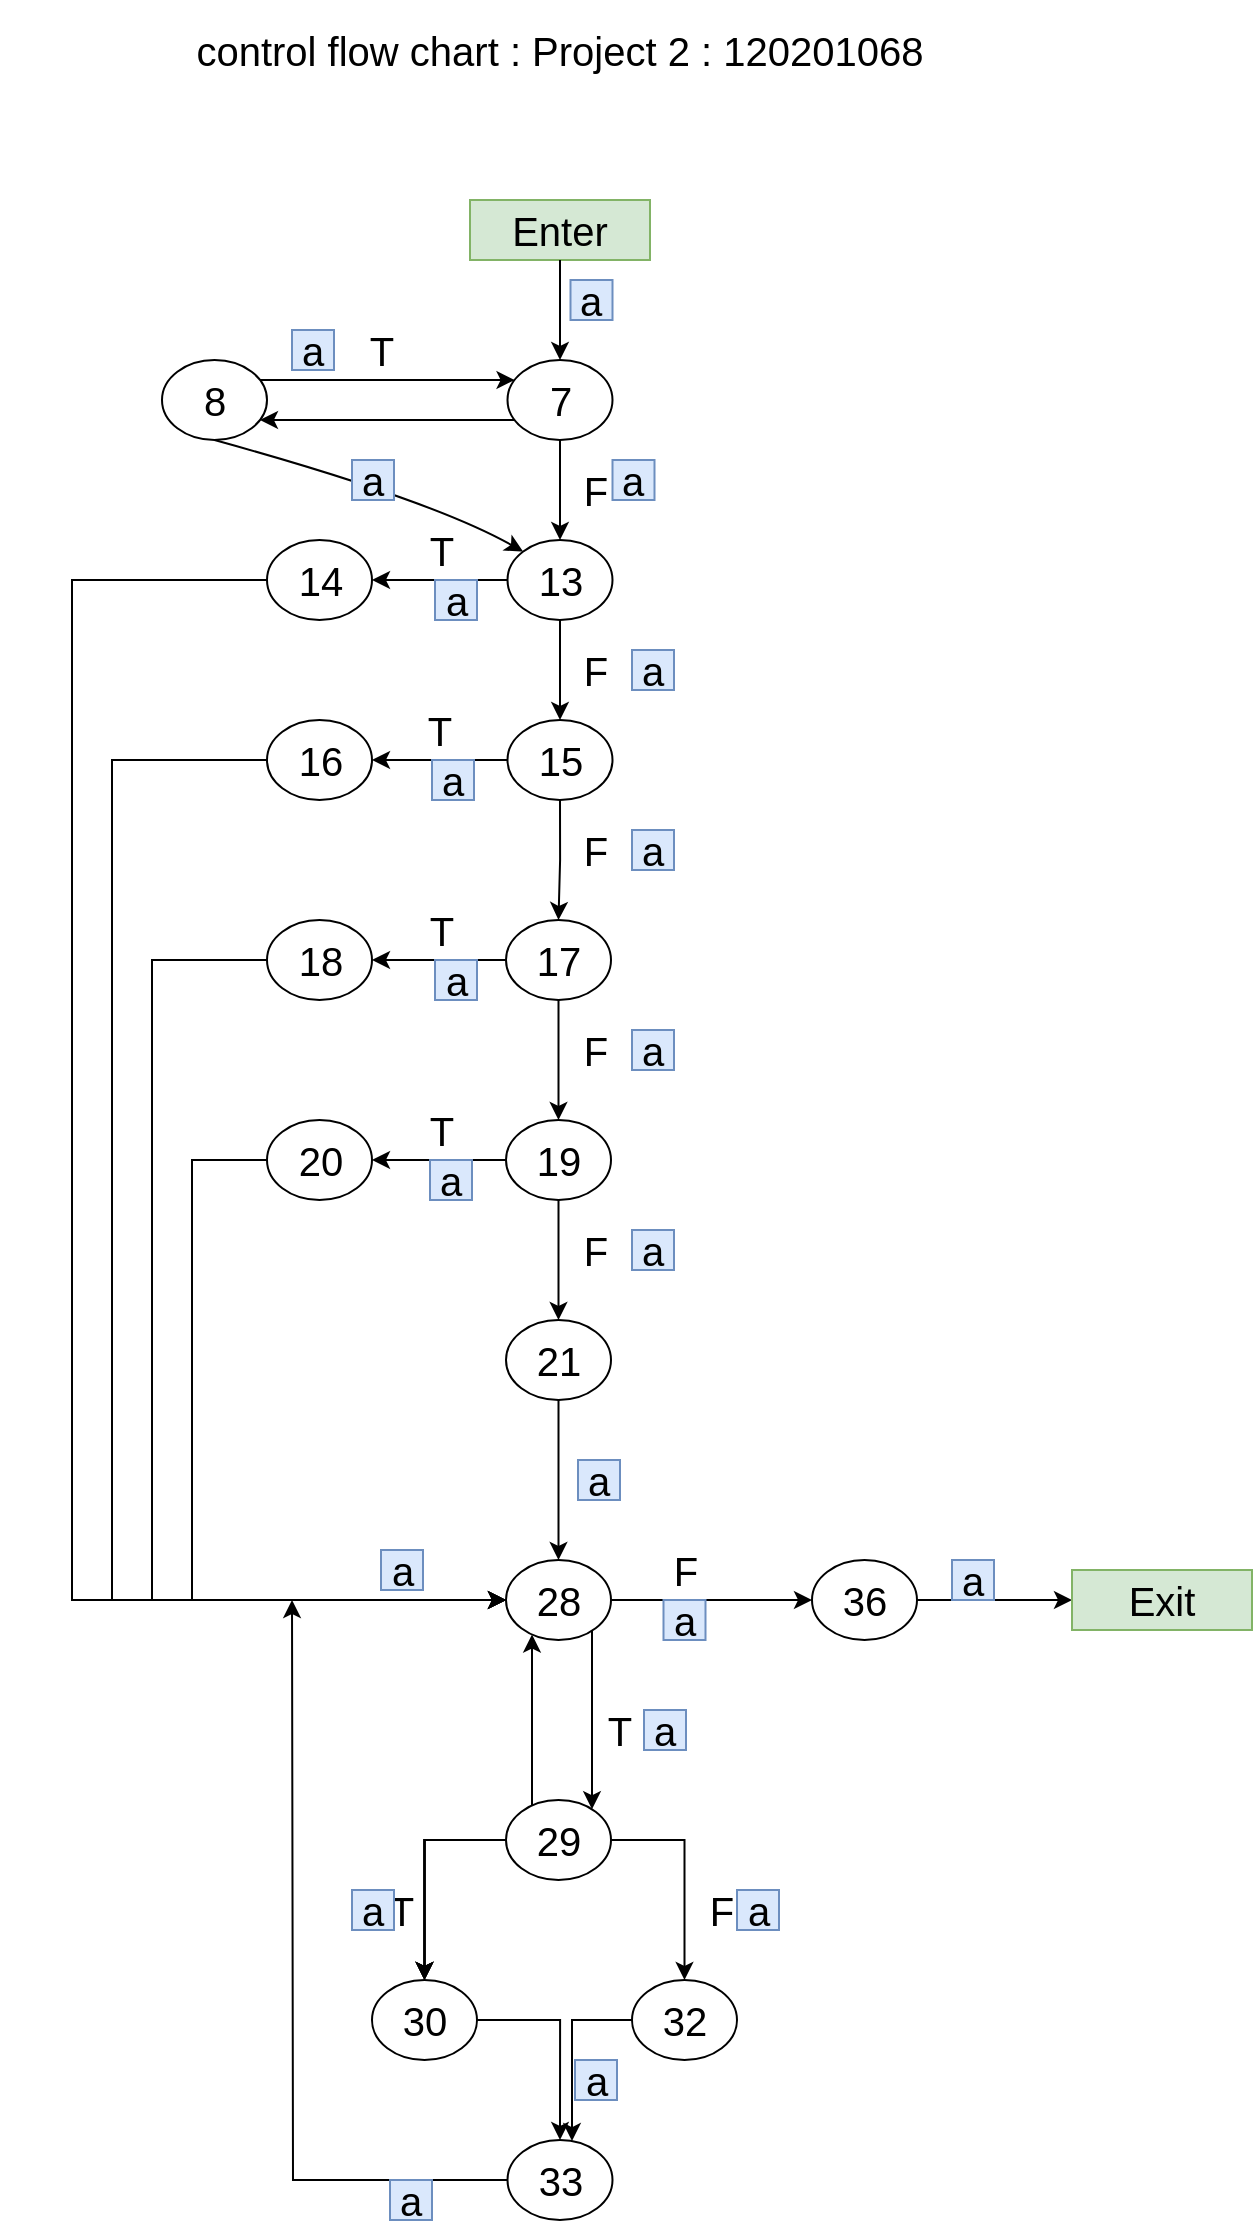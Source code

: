 <mxfile version="21.1.8" type="github">
  <diagram name="Page-1" id="Gy40cJHfu90RGybGo_cq">
    <mxGraphModel dx="710" dy="710" grid="1" gridSize="10" guides="1" tooltips="1" connect="1" arrows="1" fold="1" page="1" pageScale="1" pageWidth="827" pageHeight="1169" math="0" shadow="0">
      <root>
        <mxCell id="0" />
        <mxCell id="1" parent="0" />
        <mxCell id="Xkrp84CWBO_4jEsdIJb2-1" value="&lt;font style=&quot;font-size: 20px;&quot;&gt;Enter&lt;/font&gt;" style="rounded=0;whiteSpace=wrap;html=1;fillColor=#d5e8d4;strokeColor=#82b366;" parent="1" vertex="1">
          <mxGeometry x="349" y="120" width="90" height="30" as="geometry" />
        </mxCell>
        <mxCell id="Xkrp84CWBO_4jEsdIJb2-3" value="" style="endArrow=classic;html=1;rounded=0;exitX=0.5;exitY=1;exitDx=0;exitDy=0;" parent="1" source="Xkrp84CWBO_4jEsdIJb2-1" edge="1">
          <mxGeometry width="50" height="50" relative="1" as="geometry">
            <mxPoint x="389" y="260" as="sourcePoint" />
            <mxPoint x="394" y="200" as="targetPoint" />
          </mxGeometry>
        </mxCell>
        <mxCell id="Xkrp84CWBO_4jEsdIJb2-16" value="" style="edgeStyle=orthogonalEdgeStyle;rounded=0;orthogonalLoop=1;jettySize=auto;html=1;" parent="1" source="Xkrp84CWBO_4jEsdIJb2-4" target="Xkrp84CWBO_4jEsdIJb2-15" edge="1">
          <mxGeometry relative="1" as="geometry">
            <Array as="points">
              <mxPoint x="310" y="230" />
              <mxPoint x="310" y="230" />
            </Array>
          </mxGeometry>
        </mxCell>
        <mxCell id="Xkrp84CWBO_4jEsdIJb2-25" value="" style="edgeStyle=orthogonalEdgeStyle;rounded=0;orthogonalLoop=1;jettySize=auto;html=1;" parent="1" source="Xkrp84CWBO_4jEsdIJb2-4" target="Xkrp84CWBO_4jEsdIJb2-24" edge="1">
          <mxGeometry relative="1" as="geometry" />
        </mxCell>
        <mxCell id="Xkrp84CWBO_4jEsdIJb2-4" value="&lt;font style=&quot;font-size: 20px;&quot;&gt;7&lt;/font&gt;" style="ellipse;whiteSpace=wrap;html=1;" parent="1" vertex="1">
          <mxGeometry x="367.75" y="200" width="52.5" height="40" as="geometry" />
        </mxCell>
        <mxCell id="Xkrp84CWBO_4jEsdIJb2-17" value="" style="edgeStyle=orthogonalEdgeStyle;rounded=0;orthogonalLoop=1;jettySize=auto;html=1;" parent="1" source="Xkrp84CWBO_4jEsdIJb2-15" target="Xkrp84CWBO_4jEsdIJb2-4" edge="1">
          <mxGeometry relative="1" as="geometry">
            <Array as="points">
              <mxPoint x="300" y="210" />
              <mxPoint x="300" y="210" />
            </Array>
          </mxGeometry>
        </mxCell>
        <mxCell id="Xkrp84CWBO_4jEsdIJb2-15" value="&lt;font style=&quot;font-size: 20px;&quot;&gt;8&lt;/font&gt;" style="ellipse;whiteSpace=wrap;html=1;" parent="1" vertex="1">
          <mxGeometry x="195" y="200" width="52.5" height="40" as="geometry" />
        </mxCell>
        <mxCell id="Xkrp84CWBO_4jEsdIJb2-18" value="&lt;font style=&quot;font-size: 20px;&quot;&gt;T&lt;/font&gt;" style="text;html=1;strokeColor=none;fillColor=none;align=center;verticalAlign=middle;whiteSpace=wrap;rounded=0;" parent="1" vertex="1">
          <mxGeometry x="290" y="180" width="30" height="30" as="geometry" />
        </mxCell>
        <mxCell id="Xkrp84CWBO_4jEsdIJb2-32" value="" style="edgeStyle=orthogonalEdgeStyle;rounded=0;orthogonalLoop=1;jettySize=auto;html=1;" parent="1" source="Xkrp84CWBO_4jEsdIJb2-24" target="Xkrp84CWBO_4jEsdIJb2-31" edge="1">
          <mxGeometry relative="1" as="geometry" />
        </mxCell>
        <mxCell id="Xkrp84CWBO_4jEsdIJb2-36" value="" style="edgeStyle=orthogonalEdgeStyle;rounded=0;orthogonalLoop=1;jettySize=auto;html=1;" parent="1" source="Xkrp84CWBO_4jEsdIJb2-24" target="Xkrp84CWBO_4jEsdIJb2-35" edge="1">
          <mxGeometry relative="1" as="geometry" />
        </mxCell>
        <mxCell id="Xkrp84CWBO_4jEsdIJb2-24" value="&lt;font style=&quot;font-size: 20px;&quot;&gt;13&lt;/font&gt;" style="ellipse;whiteSpace=wrap;html=1;" parent="1" vertex="1">
          <mxGeometry x="367.75" y="290" width="52.5" height="40" as="geometry" />
        </mxCell>
        <mxCell id="Xkrp84CWBO_4jEsdIJb2-26" value="&lt;span style=&quot;font-size: 20px;&quot;&gt;F&lt;/span&gt;" style="text;html=1;strokeColor=none;fillColor=none;align=center;verticalAlign=middle;whiteSpace=wrap;rounded=0;" parent="1" vertex="1">
          <mxGeometry x="394" y="250" width="36" height="30" as="geometry" />
        </mxCell>
        <mxCell id="Xkrp84CWBO_4jEsdIJb2-28" value="&lt;span style=&quot;font-size: 20px;&quot;&gt;F&lt;/span&gt;" style="text;html=1;strokeColor=none;fillColor=none;align=center;verticalAlign=middle;whiteSpace=wrap;rounded=0;" parent="1" vertex="1">
          <mxGeometry x="457" y="960" width="36" height="30" as="geometry" />
        </mxCell>
        <mxCell id="Xkrp84CWBO_4jEsdIJb2-29" value="&lt;font style=&quot;font-size: 20px;&quot;&gt;T&lt;/font&gt;" style="text;html=1;strokeColor=none;fillColor=none;align=center;verticalAlign=middle;whiteSpace=wrap;rounded=0;" parent="1" vertex="1">
          <mxGeometry x="409" y="870" width="30" height="30" as="geometry" />
        </mxCell>
        <mxCell id="Xkrp84CWBO_4jEsdIJb2-64" style="edgeStyle=orthogonalEdgeStyle;rounded=0;orthogonalLoop=1;jettySize=auto;html=1;entryX=0;entryY=0.5;entryDx=0;entryDy=0;" parent="1" source="Xkrp84CWBO_4jEsdIJb2-31" edge="1" target="Xkrp84CWBO_4jEsdIJb2-58">
          <mxGeometry relative="1" as="geometry">
            <mxPoint x="360" y="820" as="targetPoint" />
            <Array as="points">
              <mxPoint x="150" y="310" />
              <mxPoint x="150" y="820" />
            </Array>
          </mxGeometry>
        </mxCell>
        <mxCell id="Xkrp84CWBO_4jEsdIJb2-31" value="&lt;font style=&quot;font-size: 20px;&quot;&gt;14&lt;/font&gt;" style="ellipse;whiteSpace=wrap;html=1;" parent="1" vertex="1">
          <mxGeometry x="247.5" y="290" width="52.5" height="40" as="geometry" />
        </mxCell>
        <mxCell id="Xkrp84CWBO_4jEsdIJb2-33" value="&lt;font style=&quot;font-size: 20px;&quot;&gt;T&lt;/font&gt;" style="text;html=1;strokeColor=none;fillColor=none;align=center;verticalAlign=middle;whiteSpace=wrap;rounded=0;" parent="1" vertex="1">
          <mxGeometry x="320" y="280" width="30" height="30" as="geometry" />
        </mxCell>
        <mxCell id="Xkrp84CWBO_4jEsdIJb2-39" value="" style="edgeStyle=orthogonalEdgeStyle;rounded=0;orthogonalLoop=1;jettySize=auto;html=1;" parent="1" source="Xkrp84CWBO_4jEsdIJb2-35" target="Xkrp84CWBO_4jEsdIJb2-38" edge="1">
          <mxGeometry relative="1" as="geometry" />
        </mxCell>
        <mxCell id="Xkrp84CWBO_4jEsdIJb2-42" value="" style="edgeStyle=orthogonalEdgeStyle;rounded=0;orthogonalLoop=1;jettySize=auto;html=1;" parent="1" source="Xkrp84CWBO_4jEsdIJb2-35" target="Xkrp84CWBO_4jEsdIJb2-41" edge="1">
          <mxGeometry relative="1" as="geometry" />
        </mxCell>
        <mxCell id="Xkrp84CWBO_4jEsdIJb2-35" value="&lt;font style=&quot;font-size: 20px;&quot;&gt;15&lt;/font&gt;" style="ellipse;whiteSpace=wrap;html=1;" parent="1" vertex="1">
          <mxGeometry x="367.75" y="380" width="52.5" height="40" as="geometry" />
        </mxCell>
        <mxCell id="Xkrp84CWBO_4jEsdIJb2-37" value="&lt;span style=&quot;font-size: 20px;&quot;&gt;F&lt;/span&gt;" style="text;html=1;strokeColor=none;fillColor=none;align=center;verticalAlign=middle;whiteSpace=wrap;rounded=0;" parent="1" vertex="1">
          <mxGeometry x="394" y="340" width="36" height="30" as="geometry" />
        </mxCell>
        <mxCell id="Xkrp84CWBO_4jEsdIJb2-65" style="edgeStyle=orthogonalEdgeStyle;rounded=0;orthogonalLoop=1;jettySize=auto;html=1;entryX=0;entryY=0.5;entryDx=0;entryDy=0;" parent="1" source="Xkrp84CWBO_4jEsdIJb2-38" edge="1" target="Xkrp84CWBO_4jEsdIJb2-58">
          <mxGeometry relative="1" as="geometry">
            <mxPoint x="140" y="820" as="targetPoint" />
            <Array as="points">
              <mxPoint x="170" y="400" />
              <mxPoint x="170" y="820" />
            </Array>
          </mxGeometry>
        </mxCell>
        <mxCell id="Xkrp84CWBO_4jEsdIJb2-38" value="&lt;font style=&quot;font-size: 20px;&quot;&gt;16&lt;/font&gt;" style="ellipse;whiteSpace=wrap;html=1;" parent="1" vertex="1">
          <mxGeometry x="247.5" y="380" width="52.5" height="40" as="geometry" />
        </mxCell>
        <mxCell id="Xkrp84CWBO_4jEsdIJb2-40" value="&lt;font style=&quot;font-size: 20px;&quot;&gt;T&lt;/font&gt;" style="text;html=1;strokeColor=none;fillColor=none;align=center;verticalAlign=middle;whiteSpace=wrap;rounded=0;" parent="1" vertex="1">
          <mxGeometry x="319" y="370" width="30" height="30" as="geometry" />
        </mxCell>
        <mxCell id="Xkrp84CWBO_4jEsdIJb2-45" value="" style="edgeStyle=orthogonalEdgeStyle;rounded=0;orthogonalLoop=1;jettySize=auto;html=1;" parent="1" source="Xkrp84CWBO_4jEsdIJb2-41" target="Xkrp84CWBO_4jEsdIJb2-44" edge="1">
          <mxGeometry relative="1" as="geometry" />
        </mxCell>
        <mxCell id="Xkrp84CWBO_4jEsdIJb2-48" value="" style="edgeStyle=orthogonalEdgeStyle;rounded=0;orthogonalLoop=1;jettySize=auto;html=1;" parent="1" source="Xkrp84CWBO_4jEsdIJb2-41" target="Xkrp84CWBO_4jEsdIJb2-47" edge="1">
          <mxGeometry relative="1" as="geometry" />
        </mxCell>
        <mxCell id="Xkrp84CWBO_4jEsdIJb2-41" value="&lt;font style=&quot;font-size: 20px;&quot;&gt;17&lt;/font&gt;" style="ellipse;whiteSpace=wrap;html=1;" parent="1" vertex="1">
          <mxGeometry x="367" y="480" width="52.5" height="40" as="geometry" />
        </mxCell>
        <mxCell id="Xkrp84CWBO_4jEsdIJb2-43" value="&lt;span style=&quot;font-size: 20px;&quot;&gt;F&lt;/span&gt;" style="text;html=1;strokeColor=none;fillColor=none;align=center;verticalAlign=middle;whiteSpace=wrap;rounded=0;" parent="1" vertex="1">
          <mxGeometry x="394" y="430" width="36" height="30" as="geometry" />
        </mxCell>
        <mxCell id="Xkrp84CWBO_4jEsdIJb2-66" style="edgeStyle=orthogonalEdgeStyle;rounded=0;orthogonalLoop=1;jettySize=auto;html=1;entryX=0;entryY=0.5;entryDx=0;entryDy=0;" parent="1" source="Xkrp84CWBO_4jEsdIJb2-44" edge="1" target="Xkrp84CWBO_4jEsdIJb2-58">
          <mxGeometry relative="1" as="geometry">
            <mxPoint x="360" y="830" as="targetPoint" />
            <Array as="points">
              <mxPoint x="190" y="500" />
              <mxPoint x="190" y="820" />
            </Array>
          </mxGeometry>
        </mxCell>
        <mxCell id="Xkrp84CWBO_4jEsdIJb2-44" value="&lt;font style=&quot;font-size: 20px;&quot;&gt;18&lt;/font&gt;" style="ellipse;whiteSpace=wrap;html=1;" parent="1" vertex="1">
          <mxGeometry x="247.5" y="480" width="52.5" height="40" as="geometry" />
        </mxCell>
        <mxCell id="Xkrp84CWBO_4jEsdIJb2-46" value="&lt;font style=&quot;font-size: 20px;&quot;&gt;T&lt;/font&gt;" style="text;html=1;strokeColor=none;fillColor=none;align=center;verticalAlign=middle;whiteSpace=wrap;rounded=0;" parent="1" vertex="1">
          <mxGeometry x="320" y="470" width="30" height="30" as="geometry" />
        </mxCell>
        <mxCell id="Xkrp84CWBO_4jEsdIJb2-51" value="" style="edgeStyle=orthogonalEdgeStyle;rounded=0;orthogonalLoop=1;jettySize=auto;html=1;" parent="1" source="Xkrp84CWBO_4jEsdIJb2-47" target="Xkrp84CWBO_4jEsdIJb2-50" edge="1">
          <mxGeometry relative="1" as="geometry" />
        </mxCell>
        <mxCell id="Xkrp84CWBO_4jEsdIJb2-53" value="" style="edgeStyle=orthogonalEdgeStyle;rounded=0;orthogonalLoop=1;jettySize=auto;html=1;" parent="1" source="Xkrp84CWBO_4jEsdIJb2-47" target="Xkrp84CWBO_4jEsdIJb2-52" edge="1">
          <mxGeometry relative="1" as="geometry" />
        </mxCell>
        <mxCell id="Xkrp84CWBO_4jEsdIJb2-47" value="&lt;font style=&quot;font-size: 20px;&quot;&gt;19&lt;/font&gt;" style="ellipse;whiteSpace=wrap;html=1;" parent="1" vertex="1">
          <mxGeometry x="367" y="580" width="52.5" height="40" as="geometry" />
        </mxCell>
        <mxCell id="Xkrp84CWBO_4jEsdIJb2-49" value="&lt;span style=&quot;font-size: 20px;&quot;&gt;F&lt;/span&gt;" style="text;html=1;strokeColor=none;fillColor=none;align=center;verticalAlign=middle;whiteSpace=wrap;rounded=0;" parent="1" vertex="1">
          <mxGeometry x="394" y="530" width="36" height="30" as="geometry" />
        </mxCell>
        <mxCell id="Xkrp84CWBO_4jEsdIJb2-67" style="edgeStyle=orthogonalEdgeStyle;rounded=0;orthogonalLoop=1;jettySize=auto;html=1;entryX=0;entryY=0.5;entryDx=0;entryDy=0;" parent="1" source="Xkrp84CWBO_4jEsdIJb2-50" edge="1" target="Xkrp84CWBO_4jEsdIJb2-58">
          <mxGeometry relative="1" as="geometry">
            <mxPoint x="230" y="810" as="targetPoint" />
            <Array as="points">
              <mxPoint x="210" y="600" />
              <mxPoint x="210" y="820" />
            </Array>
          </mxGeometry>
        </mxCell>
        <mxCell id="Xkrp84CWBO_4jEsdIJb2-50" value="&lt;font style=&quot;font-size: 20px;&quot;&gt;20&lt;/font&gt;" style="ellipse;whiteSpace=wrap;html=1;" parent="1" vertex="1">
          <mxGeometry x="247.5" y="580" width="52.5" height="40" as="geometry" />
        </mxCell>
        <mxCell id="Xkrp84CWBO_4jEsdIJb2-59" value="" style="edgeStyle=orthogonalEdgeStyle;rounded=0;orthogonalLoop=1;jettySize=auto;html=1;" parent="1" source="Xkrp84CWBO_4jEsdIJb2-52" target="Xkrp84CWBO_4jEsdIJb2-58" edge="1">
          <mxGeometry relative="1" as="geometry" />
        </mxCell>
        <mxCell id="Xkrp84CWBO_4jEsdIJb2-52" value="&lt;font style=&quot;font-size: 20px;&quot;&gt;21&lt;/font&gt;" style="ellipse;whiteSpace=wrap;html=1;" parent="1" vertex="1">
          <mxGeometry x="367" y="680" width="52.5" height="40" as="geometry" />
        </mxCell>
        <mxCell id="Xkrp84CWBO_4jEsdIJb2-54" value="&lt;font style=&quot;font-size: 20px;&quot;&gt;T&lt;/font&gt;" style="text;html=1;strokeColor=none;fillColor=none;align=center;verticalAlign=middle;whiteSpace=wrap;rounded=0;" parent="1" vertex="1">
          <mxGeometry x="320" y="570" width="30" height="30" as="geometry" />
        </mxCell>
        <mxCell id="Xkrp84CWBO_4jEsdIJb2-55" value="&lt;span style=&quot;font-size: 20px;&quot;&gt;F&lt;/span&gt;" style="text;html=1;strokeColor=none;fillColor=none;align=center;verticalAlign=middle;whiteSpace=wrap;rounded=0;" parent="1" vertex="1">
          <mxGeometry x="394" y="630" width="36" height="30" as="geometry" />
        </mxCell>
        <mxCell id="Xkrp84CWBO_4jEsdIJb2-72" value="" style="edgeStyle=orthogonalEdgeStyle;rounded=0;orthogonalLoop=1;jettySize=auto;html=1;" parent="1" source="Xkrp84CWBO_4jEsdIJb2-58" target="Xkrp84CWBO_4jEsdIJb2-71" edge="1">
          <mxGeometry relative="1" as="geometry">
            <Array as="points">
              <mxPoint x="410" y="880" />
              <mxPoint x="410" y="880" />
            </Array>
          </mxGeometry>
        </mxCell>
        <mxCell id="Xkrp84CWBO_4jEsdIJb2-89" value="" style="edgeStyle=orthogonalEdgeStyle;rounded=0;orthogonalLoop=1;jettySize=auto;html=1;" parent="1" source="Xkrp84CWBO_4jEsdIJb2-58" target="Xkrp84CWBO_4jEsdIJb2-88" edge="1">
          <mxGeometry relative="1" as="geometry" />
        </mxCell>
        <mxCell id="Xkrp84CWBO_4jEsdIJb2-58" value="&lt;font style=&quot;font-size: 20px;&quot;&gt;28&lt;/font&gt;" style="ellipse;whiteSpace=wrap;html=1;" parent="1" vertex="1">
          <mxGeometry x="367" y="800" width="52.5" height="40" as="geometry" />
        </mxCell>
        <mxCell id="Xkrp84CWBO_4jEsdIJb2-73" value="" style="edgeStyle=orthogonalEdgeStyle;rounded=0;orthogonalLoop=1;jettySize=auto;html=1;" parent="1" source="Xkrp84CWBO_4jEsdIJb2-71" target="Xkrp84CWBO_4jEsdIJb2-58" edge="1">
          <mxGeometry relative="1" as="geometry">
            <Array as="points">
              <mxPoint x="380" y="880" />
              <mxPoint x="380" y="880" />
            </Array>
          </mxGeometry>
        </mxCell>
        <mxCell id="Xkrp84CWBO_4jEsdIJb2-75" value="" style="edgeStyle=orthogonalEdgeStyle;rounded=0;orthogonalLoop=1;jettySize=auto;html=1;" parent="1" source="Xkrp84CWBO_4jEsdIJb2-71" target="Xkrp84CWBO_4jEsdIJb2-74" edge="1">
          <mxGeometry relative="1" as="geometry" />
        </mxCell>
        <mxCell id="Xkrp84CWBO_4jEsdIJb2-76" value="" style="edgeStyle=orthogonalEdgeStyle;rounded=0;orthogonalLoop=1;jettySize=auto;html=1;" parent="1" source="Xkrp84CWBO_4jEsdIJb2-71" target="Xkrp84CWBO_4jEsdIJb2-74" edge="1">
          <mxGeometry relative="1" as="geometry" />
        </mxCell>
        <mxCell id="Xkrp84CWBO_4jEsdIJb2-77" value="" style="edgeStyle=orthogonalEdgeStyle;rounded=0;orthogonalLoop=1;jettySize=auto;html=1;" parent="1" source="Xkrp84CWBO_4jEsdIJb2-71" target="Xkrp84CWBO_4jEsdIJb2-74" edge="1">
          <mxGeometry relative="1" as="geometry" />
        </mxCell>
        <mxCell id="Xkrp84CWBO_4jEsdIJb2-78" value="" style="edgeStyle=orthogonalEdgeStyle;rounded=0;orthogonalLoop=1;jettySize=auto;html=1;" parent="1" source="Xkrp84CWBO_4jEsdIJb2-71" target="Xkrp84CWBO_4jEsdIJb2-74" edge="1">
          <mxGeometry relative="1" as="geometry" />
        </mxCell>
        <mxCell id="Xkrp84CWBO_4jEsdIJb2-80" value="" style="edgeStyle=orthogonalEdgeStyle;rounded=0;orthogonalLoop=1;jettySize=auto;html=1;" parent="1" source="Xkrp84CWBO_4jEsdIJb2-71" target="Xkrp84CWBO_4jEsdIJb2-79" edge="1">
          <mxGeometry relative="1" as="geometry" />
        </mxCell>
        <mxCell id="Xkrp84CWBO_4jEsdIJb2-71" value="&lt;font style=&quot;font-size: 20px;&quot;&gt;29&lt;/font&gt;" style="ellipse;whiteSpace=wrap;html=1;" parent="1" vertex="1">
          <mxGeometry x="367" y="920" width="52.5" height="40" as="geometry" />
        </mxCell>
        <mxCell id="Xkrp84CWBO_4jEsdIJb2-83" value="" style="edgeStyle=orthogonalEdgeStyle;rounded=0;orthogonalLoop=1;jettySize=auto;html=1;" parent="1" source="Xkrp84CWBO_4jEsdIJb2-74" target="Xkrp84CWBO_4jEsdIJb2-82" edge="1">
          <mxGeometry relative="1" as="geometry" />
        </mxCell>
        <mxCell id="Xkrp84CWBO_4jEsdIJb2-74" value="&lt;font style=&quot;font-size: 20px;&quot;&gt;30&lt;/font&gt;" style="ellipse;whiteSpace=wrap;html=1;" parent="1" vertex="1">
          <mxGeometry x="300" y="1010" width="52.5" height="40" as="geometry" />
        </mxCell>
        <mxCell id="Xkrp84CWBO_4jEsdIJb2-85" style="edgeStyle=orthogonalEdgeStyle;rounded=0;orthogonalLoop=1;jettySize=auto;html=1;" parent="1" source="Xkrp84CWBO_4jEsdIJb2-79" target="Xkrp84CWBO_4jEsdIJb2-82" edge="1">
          <mxGeometry relative="1" as="geometry">
            <Array as="points">
              <mxPoint x="400" y="1030" />
            </Array>
          </mxGeometry>
        </mxCell>
        <mxCell id="Xkrp84CWBO_4jEsdIJb2-79" value="&lt;font style=&quot;font-size: 20px;&quot;&gt;32&lt;/font&gt;" style="ellipse;whiteSpace=wrap;html=1;" parent="1" vertex="1">
          <mxGeometry x="430" y="1010" width="52.5" height="40" as="geometry" />
        </mxCell>
        <mxCell id="Xkrp84CWBO_4jEsdIJb2-81" value="&lt;font style=&quot;font-size: 20px;&quot;&gt;T&lt;/font&gt;" style="text;html=1;strokeColor=none;fillColor=none;align=center;verticalAlign=middle;whiteSpace=wrap;rounded=0;" parent="1" vertex="1">
          <mxGeometry x="300" y="960" width="30" height="30" as="geometry" />
        </mxCell>
        <mxCell id="Xkrp84CWBO_4jEsdIJb2-87" style="edgeStyle=orthogonalEdgeStyle;rounded=0;orthogonalLoop=1;jettySize=auto;html=1;" parent="1" source="Xkrp84CWBO_4jEsdIJb2-82" edge="1">
          <mxGeometry relative="1" as="geometry">
            <mxPoint x="260" y="820" as="targetPoint" />
          </mxGeometry>
        </mxCell>
        <mxCell id="Xkrp84CWBO_4jEsdIJb2-82" value="&lt;font style=&quot;font-size: 20px;&quot;&gt;33&lt;/font&gt;" style="ellipse;whiteSpace=wrap;html=1;" parent="1" vertex="1">
          <mxGeometry x="367.75" y="1090" width="52.5" height="40" as="geometry" />
        </mxCell>
        <mxCell id="Xkrp84CWBO_4jEsdIJb2-92" style="edgeStyle=orthogonalEdgeStyle;rounded=0;orthogonalLoop=1;jettySize=auto;html=1;entryX=0;entryY=0.5;entryDx=0;entryDy=0;" parent="1" source="Xkrp84CWBO_4jEsdIJb2-88" target="Xkrp84CWBO_4jEsdIJb2-91" edge="1">
          <mxGeometry relative="1" as="geometry" />
        </mxCell>
        <mxCell id="Xkrp84CWBO_4jEsdIJb2-88" value="&lt;font style=&quot;font-size: 20px;&quot;&gt;36&lt;/font&gt;" style="ellipse;whiteSpace=wrap;html=1;" parent="1" vertex="1">
          <mxGeometry x="520" y="800" width="52.5" height="40" as="geometry" />
        </mxCell>
        <mxCell id="Xkrp84CWBO_4jEsdIJb2-90" value="&lt;span style=&quot;font-size: 20px;&quot;&gt;F&lt;/span&gt;" style="text;html=1;strokeColor=none;fillColor=none;align=center;verticalAlign=middle;whiteSpace=wrap;rounded=0;" parent="1" vertex="1">
          <mxGeometry x="439" y="790" width="36" height="30" as="geometry" />
        </mxCell>
        <mxCell id="Xkrp84CWBO_4jEsdIJb2-91" value="&lt;font style=&quot;font-size: 20px;&quot;&gt;Exit&lt;/font&gt;" style="rounded=0;whiteSpace=wrap;html=1;fillColor=#d5e8d4;strokeColor=#82b366;" parent="1" vertex="1">
          <mxGeometry x="650" y="805" width="90" height="30" as="geometry" />
        </mxCell>
        <mxCell id="wkQGvbxsCTSUtRT-AJQf-6" value="" style="curved=1;endArrow=classic;html=1;rounded=0;entryX=0;entryY=0;entryDx=0;entryDy=0;exitX=0.5;exitY=1;exitDx=0;exitDy=0;" edge="1" parent="1" source="Xkrp84CWBO_4jEsdIJb2-15" target="Xkrp84CWBO_4jEsdIJb2-24">
          <mxGeometry width="50" height="50" relative="1" as="geometry">
            <mxPoint x="221.25" y="290" as="sourcePoint" />
            <mxPoint x="221.25" y="310.711" as="targetPoint" />
            <Array as="points">
              <mxPoint x="330" y="270" />
            </Array>
          </mxGeometry>
        </mxCell>
        <mxCell id="wkQGvbxsCTSUtRT-AJQf-8" value="&lt;font style=&quot;font-size: 20px;&quot;&gt;control flow chart : Project 2 : 120201068&lt;/font&gt;" style="text;html=1;strokeColor=none;fillColor=none;align=center;verticalAlign=middle;whiteSpace=wrap;rounded=0;" vertex="1" parent="1">
          <mxGeometry x="114" y="20" width="560" height="50" as="geometry" />
        </mxCell>
        <mxCell id="wkQGvbxsCTSUtRT-AJQf-11" value="&lt;font style=&quot;font-size: 20px;&quot;&gt;a&lt;/font&gt;" style="text;html=1;strokeColor=#6c8ebf;fillColor=#dae8fc;align=center;verticalAlign=middle;whiteSpace=wrap;rounded=0;" vertex="1" parent="1">
          <mxGeometry x="399.25" y="160" width="21" height="20" as="geometry" />
        </mxCell>
        <mxCell id="wkQGvbxsCTSUtRT-AJQf-12" value="&lt;font style=&quot;font-size: 20px;&quot;&gt;a&lt;/font&gt;" style="text;html=1;strokeColor=#6c8ebf;fillColor=#dae8fc;align=center;verticalAlign=middle;whiteSpace=wrap;rounded=0;" vertex="1" parent="1">
          <mxGeometry x="260" y="185" width="21" height="20" as="geometry" />
        </mxCell>
        <mxCell id="wkQGvbxsCTSUtRT-AJQf-13" value="&lt;font style=&quot;font-size: 20px;&quot;&gt;a&lt;/font&gt;" style="text;html=1;strokeColor=#6c8ebf;fillColor=#dae8fc;align=center;verticalAlign=middle;whiteSpace=wrap;rounded=0;" vertex="1" parent="1">
          <mxGeometry x="420.25" y="250" width="21" height="20" as="geometry" />
        </mxCell>
        <mxCell id="wkQGvbxsCTSUtRT-AJQf-14" value="&lt;font style=&quot;font-size: 20px;&quot;&gt;a&lt;/font&gt;" style="text;html=1;strokeColor=#6c8ebf;fillColor=#dae8fc;align=center;verticalAlign=middle;whiteSpace=wrap;rounded=0;" vertex="1" parent="1">
          <mxGeometry x="290" y="250" width="21" height="20" as="geometry" />
        </mxCell>
        <mxCell id="wkQGvbxsCTSUtRT-AJQf-16" value="&lt;font style=&quot;font-size: 20px;&quot;&gt;a&lt;/font&gt;" style="text;html=1;strokeColor=#6c8ebf;fillColor=#dae8fc;align=center;verticalAlign=middle;whiteSpace=wrap;rounded=0;" vertex="1" parent="1">
          <mxGeometry x="430" y="345" width="21" height="20" as="geometry" />
        </mxCell>
        <mxCell id="wkQGvbxsCTSUtRT-AJQf-17" value="&lt;font style=&quot;font-size: 20px;&quot;&gt;a&lt;/font&gt;" style="text;html=1;strokeColor=#6c8ebf;fillColor=#dae8fc;align=center;verticalAlign=middle;whiteSpace=wrap;rounded=0;" vertex="1" parent="1">
          <mxGeometry x="330" y="400" width="21" height="20" as="geometry" />
        </mxCell>
        <mxCell id="wkQGvbxsCTSUtRT-AJQf-18" value="&lt;font style=&quot;font-size: 20px;&quot;&gt;a&lt;/font&gt;" style="text;html=1;strokeColor=#6c8ebf;fillColor=#dae8fc;align=center;verticalAlign=middle;whiteSpace=wrap;rounded=0;" vertex="1" parent="1">
          <mxGeometry x="331.5" y="310" width="21" height="20" as="geometry" />
        </mxCell>
        <mxCell id="wkQGvbxsCTSUtRT-AJQf-20" value="&lt;font style=&quot;font-size: 20px;&quot;&gt;a&lt;/font&gt;" style="text;html=1;strokeColor=#6c8ebf;fillColor=#dae8fc;align=center;verticalAlign=middle;whiteSpace=wrap;rounded=0;" vertex="1" parent="1">
          <mxGeometry x="430" y="535" width="21" height="20" as="geometry" />
        </mxCell>
        <mxCell id="wkQGvbxsCTSUtRT-AJQf-21" value="&lt;font style=&quot;font-size: 20px;&quot;&gt;a&lt;/font&gt;" style="text;html=1;strokeColor=#6c8ebf;fillColor=#dae8fc;align=center;verticalAlign=middle;whiteSpace=wrap;rounded=0;" vertex="1" parent="1">
          <mxGeometry x="430" y="435" width="21" height="20" as="geometry" />
        </mxCell>
        <mxCell id="wkQGvbxsCTSUtRT-AJQf-22" value="&lt;font style=&quot;font-size: 20px;&quot;&gt;a&lt;/font&gt;" style="text;html=1;strokeColor=#6c8ebf;fillColor=#dae8fc;align=center;verticalAlign=middle;whiteSpace=wrap;rounded=0;" vertex="1" parent="1">
          <mxGeometry x="329" y="600" width="21" height="20" as="geometry" />
        </mxCell>
        <mxCell id="wkQGvbxsCTSUtRT-AJQf-23" value="&lt;font style=&quot;font-size: 20px;&quot;&gt;a&lt;/font&gt;" style="text;html=1;strokeColor=#6c8ebf;fillColor=#dae8fc;align=center;verticalAlign=middle;whiteSpace=wrap;rounded=0;" vertex="1" parent="1">
          <mxGeometry x="331.5" y="500" width="21" height="20" as="geometry" />
        </mxCell>
        <mxCell id="wkQGvbxsCTSUtRT-AJQf-26" value="&lt;font style=&quot;font-size: 20px;&quot;&gt;a&lt;/font&gt;" style="text;html=1;strokeColor=#6c8ebf;fillColor=#dae8fc;align=center;verticalAlign=middle;whiteSpace=wrap;rounded=0;" vertex="1" parent="1">
          <mxGeometry x="403" y="750" width="21" height="20" as="geometry" />
        </mxCell>
        <mxCell id="wkQGvbxsCTSUtRT-AJQf-27" value="&lt;font style=&quot;font-size: 20px;&quot;&gt;a&lt;/font&gt;" style="text;html=1;strokeColor=#6c8ebf;fillColor=#dae8fc;align=center;verticalAlign=middle;whiteSpace=wrap;rounded=0;" vertex="1" parent="1">
          <mxGeometry x="430" y="635" width="21" height="20" as="geometry" />
        </mxCell>
        <mxCell id="wkQGvbxsCTSUtRT-AJQf-28" value="&lt;font style=&quot;font-size: 20px;&quot;&gt;a&lt;/font&gt;" style="text;html=1;strokeColor=#6c8ebf;fillColor=#dae8fc;align=center;verticalAlign=middle;whiteSpace=wrap;rounded=0;" vertex="1" parent="1">
          <mxGeometry x="590" y="800" width="21" height="20" as="geometry" />
        </mxCell>
        <mxCell id="wkQGvbxsCTSUtRT-AJQf-29" value="&lt;font style=&quot;font-size: 20px;&quot;&gt;a&lt;/font&gt;" style="text;html=1;strokeColor=#6c8ebf;fillColor=#dae8fc;align=center;verticalAlign=middle;whiteSpace=wrap;rounded=0;" vertex="1" parent="1">
          <mxGeometry x="445.75" y="820" width="21" height="20" as="geometry" />
        </mxCell>
        <mxCell id="wkQGvbxsCTSUtRT-AJQf-30" value="&lt;font style=&quot;font-size: 20px;&quot;&gt;a&lt;/font&gt;" style="text;html=1;strokeColor=#6c8ebf;fillColor=#dae8fc;align=center;verticalAlign=middle;whiteSpace=wrap;rounded=0;" vertex="1" parent="1">
          <mxGeometry x="304.5" y="795" width="21" height="20" as="geometry" />
        </mxCell>
        <mxCell id="wkQGvbxsCTSUtRT-AJQf-32" value="&lt;font style=&quot;font-size: 20px;&quot;&gt;a&lt;/font&gt;" style="text;html=1;strokeColor=#6c8ebf;fillColor=#dae8fc;align=center;verticalAlign=middle;whiteSpace=wrap;rounded=0;" vertex="1" parent="1">
          <mxGeometry x="482.5" y="965" width="21" height="20" as="geometry" />
        </mxCell>
        <mxCell id="wkQGvbxsCTSUtRT-AJQf-33" value="&lt;font style=&quot;font-size: 20px;&quot;&gt;a&lt;/font&gt;" style="text;html=1;strokeColor=#6c8ebf;fillColor=#dae8fc;align=center;verticalAlign=middle;whiteSpace=wrap;rounded=0;" vertex="1" parent="1">
          <mxGeometry x="436" y="875" width="21" height="20" as="geometry" />
        </mxCell>
        <mxCell id="wkQGvbxsCTSUtRT-AJQf-35" value="&lt;font style=&quot;font-size: 20px;&quot;&gt;a&lt;/font&gt;" style="text;html=1;strokeColor=#6c8ebf;fillColor=#dae8fc;align=center;verticalAlign=middle;whiteSpace=wrap;rounded=0;" vertex="1" parent="1">
          <mxGeometry x="401.5" y="1050" width="21" height="20" as="geometry" />
        </mxCell>
        <mxCell id="wkQGvbxsCTSUtRT-AJQf-36" value="&lt;font style=&quot;font-size: 20px;&quot;&gt;a&lt;/font&gt;" style="text;html=1;strokeColor=#6c8ebf;fillColor=#dae8fc;align=center;verticalAlign=middle;whiteSpace=wrap;rounded=0;" vertex="1" parent="1">
          <mxGeometry x="290" y="965" width="21" height="20" as="geometry" />
        </mxCell>
        <mxCell id="wkQGvbxsCTSUtRT-AJQf-39" value="&lt;font style=&quot;font-size: 20px;&quot;&gt;a&lt;/font&gt;" style="text;html=1;strokeColor=#6c8ebf;fillColor=#dae8fc;align=center;verticalAlign=middle;whiteSpace=wrap;rounded=0;" vertex="1" parent="1">
          <mxGeometry x="309" y="1110" width="21" height="20" as="geometry" />
        </mxCell>
      </root>
    </mxGraphModel>
  </diagram>
</mxfile>
